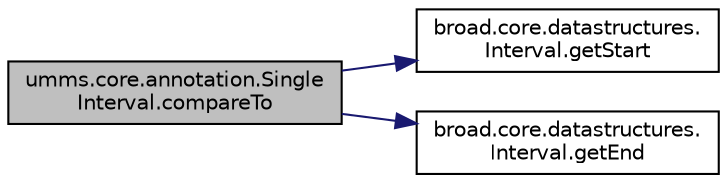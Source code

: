 digraph "umms.core.annotation.SingleInterval.compareTo"
{
  edge [fontname="Helvetica",fontsize="10",labelfontname="Helvetica",labelfontsize="10"];
  node [fontname="Helvetica",fontsize="10",shape=record];
  rankdir="LR";
  Node1 [label="umms.core.annotation.Single\lInterval.compareTo",height=0.2,width=0.4,color="black", fillcolor="grey75", style="filled" fontcolor="black"];
  Node1 -> Node2 [color="midnightblue",fontsize="10",style="solid"];
  Node2 [label="broad.core.datastructures.\lInterval.getStart",height=0.2,width=0.4,color="black", fillcolor="white", style="filled",URL="$interfacebroad_1_1core_1_1datastructures_1_1_interval.html#a3ae69808c01e3b50765b22724f18fe14"];
  Node1 -> Node3 [color="midnightblue",fontsize="10",style="solid"];
  Node3 [label="broad.core.datastructures.\lInterval.getEnd",height=0.2,width=0.4,color="black", fillcolor="white", style="filled",URL="$interfacebroad_1_1core_1_1datastructures_1_1_interval.html#a3ecab556a0bfd0b97a7ff64fe875f546"];
}

